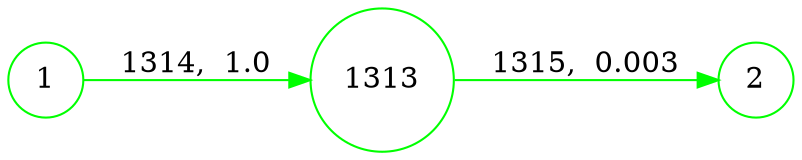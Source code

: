 digraph {
	rankdir=LR;
	node [shape=circle];
	1->1313[color=green,label="1314,  1.0",penwidth=1.0];
	1 [color=green]
	{rank=same; 1}
	1313->2[color=green,label="1315,  0.003",penwidth=1.0];
	1313 [color=green]
	{rank=same; 1313}
	2 [color=green]
	{rank=same; 2}
}